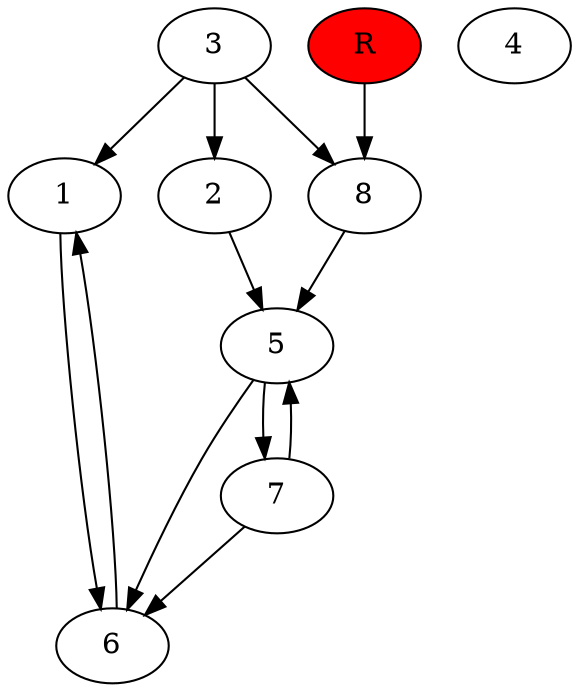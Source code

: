digraph prb3548 {
	1
	2
	3
	4
	5
	6
	7
	8
	R [fillcolor="#ff0000" style=filled]
	1 -> 6
	2 -> 5
	3 -> 1
	3 -> 2
	3 -> 8
	5 -> 6
	5 -> 7
	6 -> 1
	7 -> 5
	7 -> 6
	8 -> 5
	R -> 8
}
